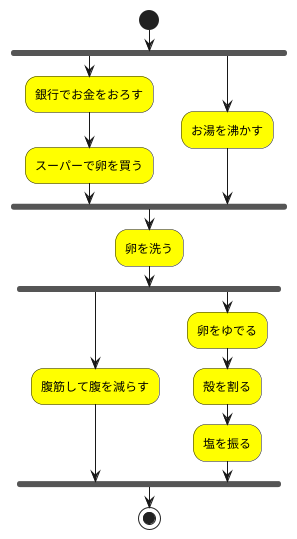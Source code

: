 @startuml アクティビティ図
start
fork
    #Yellow:銀行でお金をおろす;
    #Yellow:スーパーで卵を買う;
fork again
    #Yellow:お湯を沸かす;
end fork
#Yellow:卵を洗う;
fork
    #Yellow:腹筋して腹を減らす;
fork again
    #Yellow:卵をゆでる;
    #Yellow:殻を割る;
    #Yellow:塩を振る;
end fork
stop
@enduml
